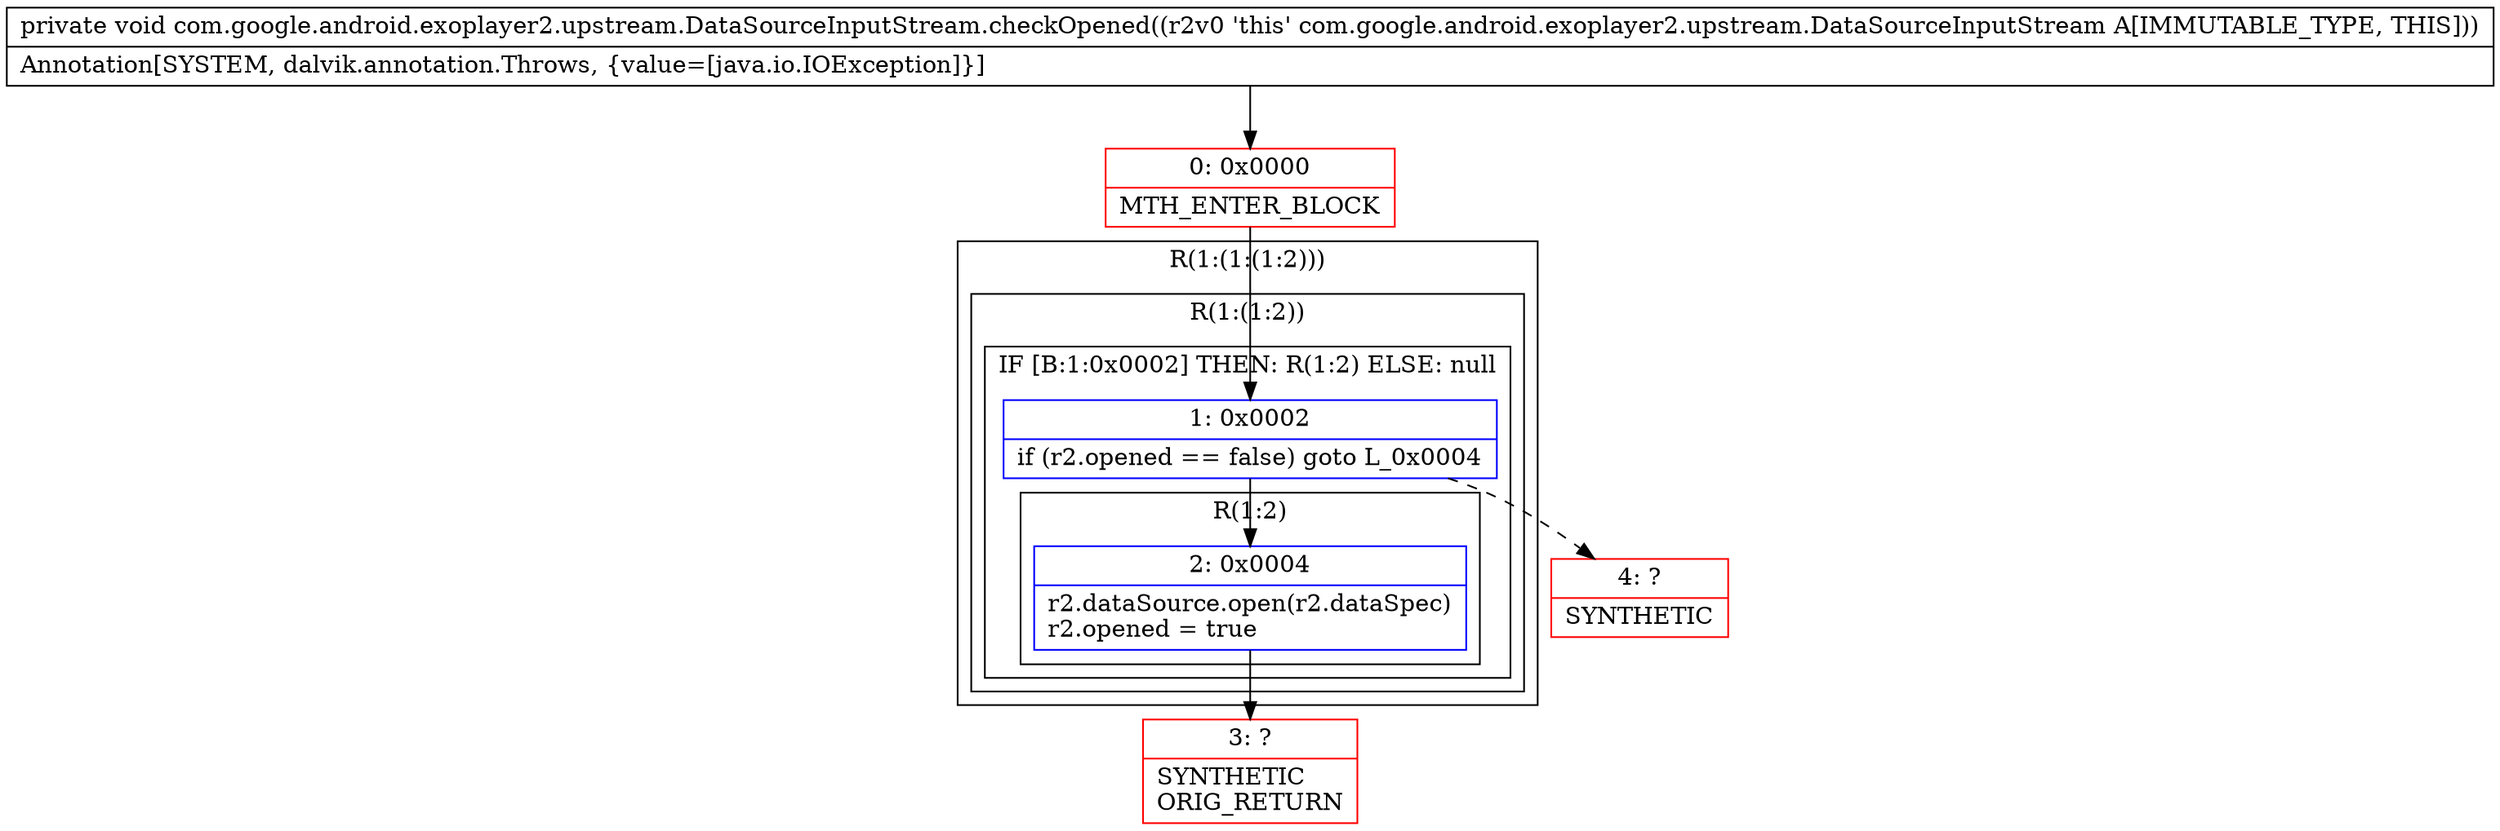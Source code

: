 digraph "CFG forcom.google.android.exoplayer2.upstream.DataSourceInputStream.checkOpened()V" {
subgraph cluster_Region_1804065089 {
label = "R(1:(1:(1:2)))";
node [shape=record,color=blue];
subgraph cluster_Region_789357775 {
label = "R(1:(1:2))";
node [shape=record,color=blue];
subgraph cluster_IfRegion_171867911 {
label = "IF [B:1:0x0002] THEN: R(1:2) ELSE: null";
node [shape=record,color=blue];
Node_1 [shape=record,label="{1\:\ 0x0002|if (r2.opened == false) goto L_0x0004\l}"];
subgraph cluster_Region_1737890721 {
label = "R(1:2)";
node [shape=record,color=blue];
Node_2 [shape=record,label="{2\:\ 0x0004|r2.dataSource.open(r2.dataSpec)\lr2.opened = true\l}"];
}
}
}
}
Node_0 [shape=record,color=red,label="{0\:\ 0x0000|MTH_ENTER_BLOCK\l}"];
Node_3 [shape=record,color=red,label="{3\:\ ?|SYNTHETIC\lORIG_RETURN\l}"];
Node_4 [shape=record,color=red,label="{4\:\ ?|SYNTHETIC\l}"];
MethodNode[shape=record,label="{private void com.google.android.exoplayer2.upstream.DataSourceInputStream.checkOpened((r2v0 'this' com.google.android.exoplayer2.upstream.DataSourceInputStream A[IMMUTABLE_TYPE, THIS]))  | Annotation[SYSTEM, dalvik.annotation.Throws, \{value=[java.io.IOException]\}]\l}"];
MethodNode -> Node_0;
Node_1 -> Node_2;
Node_1 -> Node_4[style=dashed];
Node_2 -> Node_3;
Node_0 -> Node_1;
}

